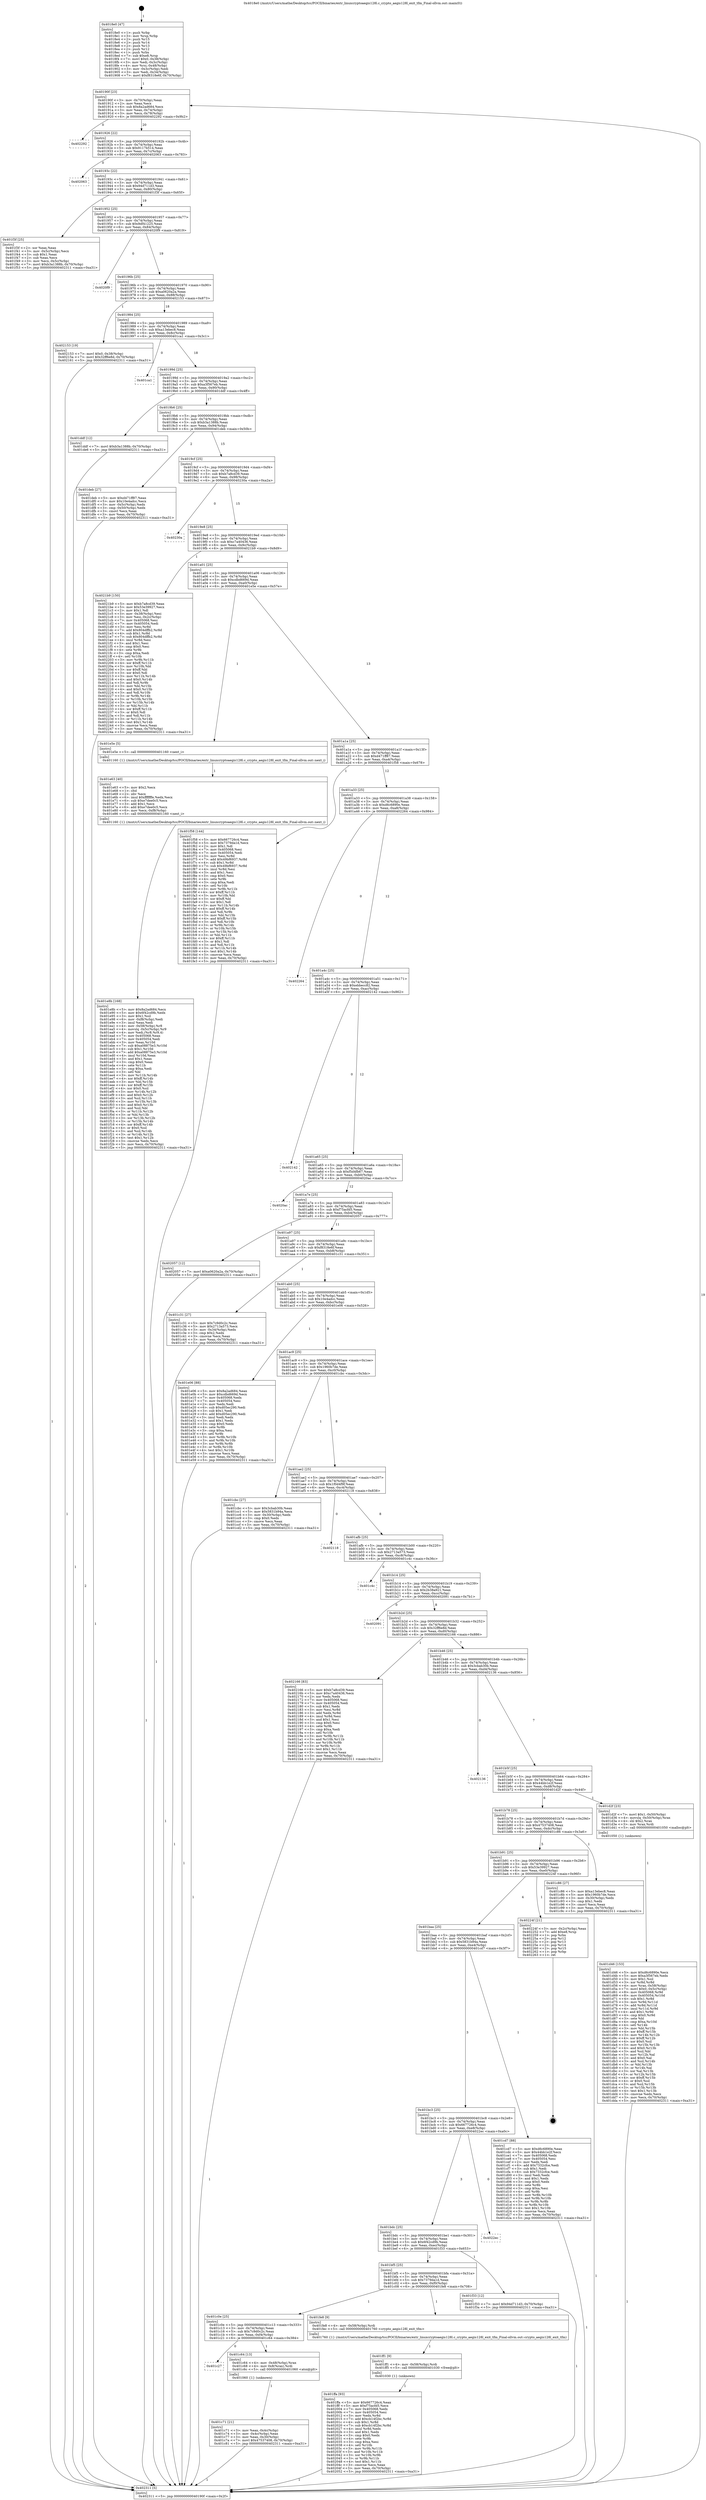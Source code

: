 digraph "0x4018e0" {
  label = "0x4018e0 (/mnt/c/Users/mathe/Desktop/tcc/POCII/binaries/extr_linuxcryptoaegis128l.c_crypto_aegis128l_exit_tfm_Final-ollvm.out::main(0))"
  labelloc = "t"
  node[shape=record]

  Entry [label="",width=0.3,height=0.3,shape=circle,fillcolor=black,style=filled]
  "0x40190f" [label="{
     0x40190f [23]\l
     | [instrs]\l
     &nbsp;&nbsp;0x40190f \<+3\>: mov -0x70(%rbp),%eax\l
     &nbsp;&nbsp;0x401912 \<+2\>: mov %eax,%ecx\l
     &nbsp;&nbsp;0x401914 \<+6\>: sub $0x8a2ad684,%ecx\l
     &nbsp;&nbsp;0x40191a \<+3\>: mov %eax,-0x74(%rbp)\l
     &nbsp;&nbsp;0x40191d \<+3\>: mov %ecx,-0x78(%rbp)\l
     &nbsp;&nbsp;0x401920 \<+6\>: je 0000000000402292 \<main+0x9b2\>\l
  }"]
  "0x402292" [label="{
     0x402292\l
  }", style=dashed]
  "0x401926" [label="{
     0x401926 [22]\l
     | [instrs]\l
     &nbsp;&nbsp;0x401926 \<+5\>: jmp 000000000040192b \<main+0x4b\>\l
     &nbsp;&nbsp;0x40192b \<+3\>: mov -0x74(%rbp),%eax\l
     &nbsp;&nbsp;0x40192e \<+5\>: sub $0x9117b514,%eax\l
     &nbsp;&nbsp;0x401933 \<+3\>: mov %eax,-0x7c(%rbp)\l
     &nbsp;&nbsp;0x401936 \<+6\>: je 0000000000402063 \<main+0x783\>\l
  }"]
  Exit [label="",width=0.3,height=0.3,shape=circle,fillcolor=black,style=filled,peripheries=2]
  "0x402063" [label="{
     0x402063\l
  }", style=dashed]
  "0x40193c" [label="{
     0x40193c [22]\l
     | [instrs]\l
     &nbsp;&nbsp;0x40193c \<+5\>: jmp 0000000000401941 \<main+0x61\>\l
     &nbsp;&nbsp;0x401941 \<+3\>: mov -0x74(%rbp),%eax\l
     &nbsp;&nbsp;0x401944 \<+5\>: sub $0x94d711d3,%eax\l
     &nbsp;&nbsp;0x401949 \<+3\>: mov %eax,-0x80(%rbp)\l
     &nbsp;&nbsp;0x40194c \<+6\>: je 0000000000401f3f \<main+0x65f\>\l
  }"]
  "0x401ffa" [label="{
     0x401ffa [93]\l
     | [instrs]\l
     &nbsp;&nbsp;0x401ffa \<+5\>: mov $0x667726c4,%eax\l
     &nbsp;&nbsp;0x401fff \<+5\>: mov $0xf75acfd5,%ecx\l
     &nbsp;&nbsp;0x402004 \<+7\>: mov 0x405068,%edx\l
     &nbsp;&nbsp;0x40200b \<+7\>: mov 0x405054,%esi\l
     &nbsp;&nbsp;0x402012 \<+3\>: mov %edx,%r8d\l
     &nbsp;&nbsp;0x402015 \<+7\>: add $0xcb14f2bc,%r8d\l
     &nbsp;&nbsp;0x40201c \<+4\>: sub $0x1,%r8d\l
     &nbsp;&nbsp;0x402020 \<+7\>: sub $0xcb14f2bc,%r8d\l
     &nbsp;&nbsp;0x402027 \<+4\>: imul %r8d,%edx\l
     &nbsp;&nbsp;0x40202b \<+3\>: and $0x1,%edx\l
     &nbsp;&nbsp;0x40202e \<+3\>: cmp $0x0,%edx\l
     &nbsp;&nbsp;0x402031 \<+4\>: sete %r9b\l
     &nbsp;&nbsp;0x402035 \<+3\>: cmp $0xa,%esi\l
     &nbsp;&nbsp;0x402038 \<+4\>: setl %r10b\l
     &nbsp;&nbsp;0x40203c \<+3\>: mov %r9b,%r11b\l
     &nbsp;&nbsp;0x40203f \<+3\>: and %r10b,%r11b\l
     &nbsp;&nbsp;0x402042 \<+3\>: xor %r10b,%r9b\l
     &nbsp;&nbsp;0x402045 \<+3\>: or %r9b,%r11b\l
     &nbsp;&nbsp;0x402048 \<+4\>: test $0x1,%r11b\l
     &nbsp;&nbsp;0x40204c \<+3\>: cmovne %ecx,%eax\l
     &nbsp;&nbsp;0x40204f \<+3\>: mov %eax,-0x70(%rbp)\l
     &nbsp;&nbsp;0x402052 \<+5\>: jmp 0000000000402311 \<main+0xa31\>\l
  }"]
  "0x401f3f" [label="{
     0x401f3f [25]\l
     | [instrs]\l
     &nbsp;&nbsp;0x401f3f \<+2\>: xor %eax,%eax\l
     &nbsp;&nbsp;0x401f41 \<+3\>: mov -0x5c(%rbp),%ecx\l
     &nbsp;&nbsp;0x401f44 \<+3\>: sub $0x1,%eax\l
     &nbsp;&nbsp;0x401f47 \<+2\>: sub %eax,%ecx\l
     &nbsp;&nbsp;0x401f49 \<+3\>: mov %ecx,-0x5c(%rbp)\l
     &nbsp;&nbsp;0x401f4c \<+7\>: movl $0xb3a1388b,-0x70(%rbp)\l
     &nbsp;&nbsp;0x401f53 \<+5\>: jmp 0000000000402311 \<main+0xa31\>\l
  }"]
  "0x401952" [label="{
     0x401952 [25]\l
     | [instrs]\l
     &nbsp;&nbsp;0x401952 \<+5\>: jmp 0000000000401957 \<main+0x77\>\l
     &nbsp;&nbsp;0x401957 \<+3\>: mov -0x74(%rbp),%eax\l
     &nbsp;&nbsp;0x40195a \<+5\>: sub $0x9df41225,%eax\l
     &nbsp;&nbsp;0x40195f \<+6\>: mov %eax,-0x84(%rbp)\l
     &nbsp;&nbsp;0x401965 \<+6\>: je 00000000004020f9 \<main+0x819\>\l
  }"]
  "0x401ff1" [label="{
     0x401ff1 [9]\l
     | [instrs]\l
     &nbsp;&nbsp;0x401ff1 \<+4\>: mov -0x58(%rbp),%rdi\l
     &nbsp;&nbsp;0x401ff5 \<+5\>: call 0000000000401030 \<free@plt\>\l
     | [calls]\l
     &nbsp;&nbsp;0x401030 \{1\} (unknown)\l
  }"]
  "0x4020f9" [label="{
     0x4020f9\l
  }", style=dashed]
  "0x40196b" [label="{
     0x40196b [25]\l
     | [instrs]\l
     &nbsp;&nbsp;0x40196b \<+5\>: jmp 0000000000401970 \<main+0x90\>\l
     &nbsp;&nbsp;0x401970 \<+3\>: mov -0x74(%rbp),%eax\l
     &nbsp;&nbsp;0x401973 \<+5\>: sub $0xa0620a2a,%eax\l
     &nbsp;&nbsp;0x401978 \<+6\>: mov %eax,-0x88(%rbp)\l
     &nbsp;&nbsp;0x40197e \<+6\>: je 0000000000402153 \<main+0x873\>\l
  }"]
  "0x401e8b" [label="{
     0x401e8b [168]\l
     | [instrs]\l
     &nbsp;&nbsp;0x401e8b \<+5\>: mov $0x8a2ad684,%ecx\l
     &nbsp;&nbsp;0x401e90 \<+5\>: mov $0x6f42cd9b,%edx\l
     &nbsp;&nbsp;0x401e95 \<+3\>: mov $0x1,%sil\l
     &nbsp;&nbsp;0x401e98 \<+6\>: mov -0xf8(%rbp),%edi\l
     &nbsp;&nbsp;0x401e9e \<+3\>: imul %eax,%edi\l
     &nbsp;&nbsp;0x401ea1 \<+4\>: mov -0x58(%rbp),%r8\l
     &nbsp;&nbsp;0x401ea5 \<+4\>: movslq -0x5c(%rbp),%r9\l
     &nbsp;&nbsp;0x401ea9 \<+4\>: mov %edi,(%r8,%r9,4)\l
     &nbsp;&nbsp;0x401ead \<+7\>: mov 0x405068,%eax\l
     &nbsp;&nbsp;0x401eb4 \<+7\>: mov 0x405054,%edi\l
     &nbsp;&nbsp;0x401ebb \<+3\>: mov %eax,%r10d\l
     &nbsp;&nbsp;0x401ebe \<+7\>: sub $0xa08875e3,%r10d\l
     &nbsp;&nbsp;0x401ec5 \<+4\>: sub $0x1,%r10d\l
     &nbsp;&nbsp;0x401ec9 \<+7\>: add $0xa08875e3,%r10d\l
     &nbsp;&nbsp;0x401ed0 \<+4\>: imul %r10d,%eax\l
     &nbsp;&nbsp;0x401ed4 \<+3\>: and $0x1,%eax\l
     &nbsp;&nbsp;0x401ed7 \<+3\>: cmp $0x0,%eax\l
     &nbsp;&nbsp;0x401eda \<+4\>: sete %r11b\l
     &nbsp;&nbsp;0x401ede \<+3\>: cmp $0xa,%edi\l
     &nbsp;&nbsp;0x401ee1 \<+3\>: setl %bl\l
     &nbsp;&nbsp;0x401ee4 \<+3\>: mov %r11b,%r14b\l
     &nbsp;&nbsp;0x401ee7 \<+4\>: xor $0xff,%r14b\l
     &nbsp;&nbsp;0x401eeb \<+3\>: mov %bl,%r15b\l
     &nbsp;&nbsp;0x401eee \<+4\>: xor $0xff,%r15b\l
     &nbsp;&nbsp;0x401ef2 \<+4\>: xor $0x0,%sil\l
     &nbsp;&nbsp;0x401ef6 \<+3\>: mov %r14b,%r12b\l
     &nbsp;&nbsp;0x401ef9 \<+4\>: and $0x0,%r12b\l
     &nbsp;&nbsp;0x401efd \<+3\>: and %sil,%r11b\l
     &nbsp;&nbsp;0x401f00 \<+3\>: mov %r15b,%r13b\l
     &nbsp;&nbsp;0x401f03 \<+4\>: and $0x0,%r13b\l
     &nbsp;&nbsp;0x401f07 \<+3\>: and %sil,%bl\l
     &nbsp;&nbsp;0x401f0a \<+3\>: or %r11b,%r12b\l
     &nbsp;&nbsp;0x401f0d \<+3\>: or %bl,%r13b\l
     &nbsp;&nbsp;0x401f10 \<+3\>: xor %r13b,%r12b\l
     &nbsp;&nbsp;0x401f13 \<+3\>: or %r15b,%r14b\l
     &nbsp;&nbsp;0x401f16 \<+4\>: xor $0xff,%r14b\l
     &nbsp;&nbsp;0x401f1a \<+4\>: or $0x0,%sil\l
     &nbsp;&nbsp;0x401f1e \<+3\>: and %sil,%r14b\l
     &nbsp;&nbsp;0x401f21 \<+3\>: or %r14b,%r12b\l
     &nbsp;&nbsp;0x401f24 \<+4\>: test $0x1,%r12b\l
     &nbsp;&nbsp;0x401f28 \<+3\>: cmovne %edx,%ecx\l
     &nbsp;&nbsp;0x401f2b \<+3\>: mov %ecx,-0x70(%rbp)\l
     &nbsp;&nbsp;0x401f2e \<+5\>: jmp 0000000000402311 \<main+0xa31\>\l
  }"]
  "0x402153" [label="{
     0x402153 [19]\l
     | [instrs]\l
     &nbsp;&nbsp;0x402153 \<+7\>: movl $0x0,-0x38(%rbp)\l
     &nbsp;&nbsp;0x40215a \<+7\>: movl $0x32ff6e8d,-0x70(%rbp)\l
     &nbsp;&nbsp;0x402161 \<+5\>: jmp 0000000000402311 \<main+0xa31\>\l
  }"]
  "0x401984" [label="{
     0x401984 [25]\l
     | [instrs]\l
     &nbsp;&nbsp;0x401984 \<+5\>: jmp 0000000000401989 \<main+0xa9\>\l
     &nbsp;&nbsp;0x401989 \<+3\>: mov -0x74(%rbp),%eax\l
     &nbsp;&nbsp;0x40198c \<+5\>: sub $0xa13ebec8,%eax\l
     &nbsp;&nbsp;0x401991 \<+6\>: mov %eax,-0x8c(%rbp)\l
     &nbsp;&nbsp;0x401997 \<+6\>: je 0000000000401ca1 \<main+0x3c1\>\l
  }"]
  "0x401e63" [label="{
     0x401e63 [40]\l
     | [instrs]\l
     &nbsp;&nbsp;0x401e63 \<+5\>: mov $0x2,%ecx\l
     &nbsp;&nbsp;0x401e68 \<+1\>: cltd\l
     &nbsp;&nbsp;0x401e69 \<+2\>: idiv %ecx\l
     &nbsp;&nbsp;0x401e6b \<+6\>: imul $0xfffffffe,%edx,%ecx\l
     &nbsp;&nbsp;0x401e71 \<+6\>: sub $0xe7dee0c5,%ecx\l
     &nbsp;&nbsp;0x401e77 \<+3\>: add $0x1,%ecx\l
     &nbsp;&nbsp;0x401e7a \<+6\>: add $0xe7dee0c5,%ecx\l
     &nbsp;&nbsp;0x401e80 \<+6\>: mov %ecx,-0xf8(%rbp)\l
     &nbsp;&nbsp;0x401e86 \<+5\>: call 0000000000401160 \<next_i\>\l
     | [calls]\l
     &nbsp;&nbsp;0x401160 \{1\} (/mnt/c/Users/mathe/Desktop/tcc/POCII/binaries/extr_linuxcryptoaegis128l.c_crypto_aegis128l_exit_tfm_Final-ollvm.out::next_i)\l
  }"]
  "0x401ca1" [label="{
     0x401ca1\l
  }", style=dashed]
  "0x40199d" [label="{
     0x40199d [25]\l
     | [instrs]\l
     &nbsp;&nbsp;0x40199d \<+5\>: jmp 00000000004019a2 \<main+0xc2\>\l
     &nbsp;&nbsp;0x4019a2 \<+3\>: mov -0x74(%rbp),%eax\l
     &nbsp;&nbsp;0x4019a5 \<+5\>: sub $0xa3f567eb,%eax\l
     &nbsp;&nbsp;0x4019aa \<+6\>: mov %eax,-0x90(%rbp)\l
     &nbsp;&nbsp;0x4019b0 \<+6\>: je 0000000000401ddf \<main+0x4ff\>\l
  }"]
  "0x401d46" [label="{
     0x401d46 [153]\l
     | [instrs]\l
     &nbsp;&nbsp;0x401d46 \<+5\>: mov $0xd6c6890e,%ecx\l
     &nbsp;&nbsp;0x401d4b \<+5\>: mov $0xa3f567eb,%edx\l
     &nbsp;&nbsp;0x401d50 \<+3\>: mov $0x1,%sil\l
     &nbsp;&nbsp;0x401d53 \<+3\>: xor %r8d,%r8d\l
     &nbsp;&nbsp;0x401d56 \<+4\>: mov %rax,-0x58(%rbp)\l
     &nbsp;&nbsp;0x401d5a \<+7\>: movl $0x0,-0x5c(%rbp)\l
     &nbsp;&nbsp;0x401d61 \<+8\>: mov 0x405068,%r9d\l
     &nbsp;&nbsp;0x401d69 \<+8\>: mov 0x405054,%r10d\l
     &nbsp;&nbsp;0x401d71 \<+4\>: sub $0x1,%r8d\l
     &nbsp;&nbsp;0x401d75 \<+3\>: mov %r9d,%r11d\l
     &nbsp;&nbsp;0x401d78 \<+3\>: add %r8d,%r11d\l
     &nbsp;&nbsp;0x401d7b \<+4\>: imul %r11d,%r9d\l
     &nbsp;&nbsp;0x401d7f \<+4\>: and $0x1,%r9d\l
     &nbsp;&nbsp;0x401d83 \<+4\>: cmp $0x0,%r9d\l
     &nbsp;&nbsp;0x401d87 \<+3\>: sete %bl\l
     &nbsp;&nbsp;0x401d8a \<+4\>: cmp $0xa,%r10d\l
     &nbsp;&nbsp;0x401d8e \<+4\>: setl %r14b\l
     &nbsp;&nbsp;0x401d92 \<+3\>: mov %bl,%r15b\l
     &nbsp;&nbsp;0x401d95 \<+4\>: xor $0xff,%r15b\l
     &nbsp;&nbsp;0x401d99 \<+3\>: mov %r14b,%r12b\l
     &nbsp;&nbsp;0x401d9c \<+4\>: xor $0xff,%r12b\l
     &nbsp;&nbsp;0x401da0 \<+4\>: xor $0x0,%sil\l
     &nbsp;&nbsp;0x401da4 \<+3\>: mov %r15b,%r13b\l
     &nbsp;&nbsp;0x401da7 \<+4\>: and $0x0,%r13b\l
     &nbsp;&nbsp;0x401dab \<+3\>: and %sil,%bl\l
     &nbsp;&nbsp;0x401dae \<+3\>: mov %r12b,%al\l
     &nbsp;&nbsp;0x401db1 \<+2\>: and $0x0,%al\l
     &nbsp;&nbsp;0x401db3 \<+3\>: and %sil,%r14b\l
     &nbsp;&nbsp;0x401db6 \<+3\>: or %bl,%r13b\l
     &nbsp;&nbsp;0x401db9 \<+3\>: or %r14b,%al\l
     &nbsp;&nbsp;0x401dbc \<+3\>: xor %al,%r13b\l
     &nbsp;&nbsp;0x401dbf \<+3\>: or %r12b,%r15b\l
     &nbsp;&nbsp;0x401dc2 \<+4\>: xor $0xff,%r15b\l
     &nbsp;&nbsp;0x401dc6 \<+4\>: or $0x0,%sil\l
     &nbsp;&nbsp;0x401dca \<+3\>: and %sil,%r15b\l
     &nbsp;&nbsp;0x401dcd \<+3\>: or %r15b,%r13b\l
     &nbsp;&nbsp;0x401dd0 \<+4\>: test $0x1,%r13b\l
     &nbsp;&nbsp;0x401dd4 \<+3\>: cmovne %edx,%ecx\l
     &nbsp;&nbsp;0x401dd7 \<+3\>: mov %ecx,-0x70(%rbp)\l
     &nbsp;&nbsp;0x401dda \<+5\>: jmp 0000000000402311 \<main+0xa31\>\l
  }"]
  "0x401ddf" [label="{
     0x401ddf [12]\l
     | [instrs]\l
     &nbsp;&nbsp;0x401ddf \<+7\>: movl $0xb3a1388b,-0x70(%rbp)\l
     &nbsp;&nbsp;0x401de6 \<+5\>: jmp 0000000000402311 \<main+0xa31\>\l
  }"]
  "0x4019b6" [label="{
     0x4019b6 [25]\l
     | [instrs]\l
     &nbsp;&nbsp;0x4019b6 \<+5\>: jmp 00000000004019bb \<main+0xdb\>\l
     &nbsp;&nbsp;0x4019bb \<+3\>: mov -0x74(%rbp),%eax\l
     &nbsp;&nbsp;0x4019be \<+5\>: sub $0xb3a1388b,%eax\l
     &nbsp;&nbsp;0x4019c3 \<+6\>: mov %eax,-0x94(%rbp)\l
     &nbsp;&nbsp;0x4019c9 \<+6\>: je 0000000000401deb \<main+0x50b\>\l
  }"]
  "0x401c71" [label="{
     0x401c71 [21]\l
     | [instrs]\l
     &nbsp;&nbsp;0x401c71 \<+3\>: mov %eax,-0x4c(%rbp)\l
     &nbsp;&nbsp;0x401c74 \<+3\>: mov -0x4c(%rbp),%eax\l
     &nbsp;&nbsp;0x401c77 \<+3\>: mov %eax,-0x30(%rbp)\l
     &nbsp;&nbsp;0x401c7a \<+7\>: movl $0x47537408,-0x70(%rbp)\l
     &nbsp;&nbsp;0x401c81 \<+5\>: jmp 0000000000402311 \<main+0xa31\>\l
  }"]
  "0x401deb" [label="{
     0x401deb [27]\l
     | [instrs]\l
     &nbsp;&nbsp;0x401deb \<+5\>: mov $0xd471ff87,%eax\l
     &nbsp;&nbsp;0x401df0 \<+5\>: mov $0x10e4adcc,%ecx\l
     &nbsp;&nbsp;0x401df5 \<+3\>: mov -0x5c(%rbp),%edx\l
     &nbsp;&nbsp;0x401df8 \<+3\>: cmp -0x50(%rbp),%edx\l
     &nbsp;&nbsp;0x401dfb \<+3\>: cmovl %ecx,%eax\l
     &nbsp;&nbsp;0x401dfe \<+3\>: mov %eax,-0x70(%rbp)\l
     &nbsp;&nbsp;0x401e01 \<+5\>: jmp 0000000000402311 \<main+0xa31\>\l
  }"]
  "0x4019cf" [label="{
     0x4019cf [25]\l
     | [instrs]\l
     &nbsp;&nbsp;0x4019cf \<+5\>: jmp 00000000004019d4 \<main+0xf4\>\l
     &nbsp;&nbsp;0x4019d4 \<+3\>: mov -0x74(%rbp),%eax\l
     &nbsp;&nbsp;0x4019d7 \<+5\>: sub $0xb7a8cd39,%eax\l
     &nbsp;&nbsp;0x4019dc \<+6\>: mov %eax,-0x98(%rbp)\l
     &nbsp;&nbsp;0x4019e2 \<+6\>: je 000000000040230a \<main+0xa2a\>\l
  }"]
  "0x401c27" [label="{
     0x401c27\l
  }", style=dashed]
  "0x40230a" [label="{
     0x40230a\l
  }", style=dashed]
  "0x4019e8" [label="{
     0x4019e8 [25]\l
     | [instrs]\l
     &nbsp;&nbsp;0x4019e8 \<+5\>: jmp 00000000004019ed \<main+0x10d\>\l
     &nbsp;&nbsp;0x4019ed \<+3\>: mov -0x74(%rbp),%eax\l
     &nbsp;&nbsp;0x4019f0 \<+5\>: sub $0xc7a40436,%eax\l
     &nbsp;&nbsp;0x4019f5 \<+6\>: mov %eax,-0x9c(%rbp)\l
     &nbsp;&nbsp;0x4019fb \<+6\>: je 00000000004021b9 \<main+0x8d9\>\l
  }"]
  "0x401c64" [label="{
     0x401c64 [13]\l
     | [instrs]\l
     &nbsp;&nbsp;0x401c64 \<+4\>: mov -0x48(%rbp),%rax\l
     &nbsp;&nbsp;0x401c68 \<+4\>: mov 0x8(%rax),%rdi\l
     &nbsp;&nbsp;0x401c6c \<+5\>: call 0000000000401060 \<atoi@plt\>\l
     | [calls]\l
     &nbsp;&nbsp;0x401060 \{1\} (unknown)\l
  }"]
  "0x4021b9" [label="{
     0x4021b9 [150]\l
     | [instrs]\l
     &nbsp;&nbsp;0x4021b9 \<+5\>: mov $0xb7a8cd39,%eax\l
     &nbsp;&nbsp;0x4021be \<+5\>: mov $0x53e39927,%ecx\l
     &nbsp;&nbsp;0x4021c3 \<+2\>: mov $0x1,%dl\l
     &nbsp;&nbsp;0x4021c5 \<+3\>: mov -0x38(%rbp),%esi\l
     &nbsp;&nbsp;0x4021c8 \<+3\>: mov %esi,-0x2c(%rbp)\l
     &nbsp;&nbsp;0x4021cb \<+7\>: mov 0x405068,%esi\l
     &nbsp;&nbsp;0x4021d2 \<+7\>: mov 0x405054,%edi\l
     &nbsp;&nbsp;0x4021d9 \<+3\>: mov %esi,%r8d\l
     &nbsp;&nbsp;0x4021dc \<+7\>: add $0x804dffb2,%r8d\l
     &nbsp;&nbsp;0x4021e3 \<+4\>: sub $0x1,%r8d\l
     &nbsp;&nbsp;0x4021e7 \<+7\>: sub $0x804dffb2,%r8d\l
     &nbsp;&nbsp;0x4021ee \<+4\>: imul %r8d,%esi\l
     &nbsp;&nbsp;0x4021f2 \<+3\>: and $0x1,%esi\l
     &nbsp;&nbsp;0x4021f5 \<+3\>: cmp $0x0,%esi\l
     &nbsp;&nbsp;0x4021f8 \<+4\>: sete %r9b\l
     &nbsp;&nbsp;0x4021fc \<+3\>: cmp $0xa,%edi\l
     &nbsp;&nbsp;0x4021ff \<+4\>: setl %r10b\l
     &nbsp;&nbsp;0x402203 \<+3\>: mov %r9b,%r11b\l
     &nbsp;&nbsp;0x402206 \<+4\>: xor $0xff,%r11b\l
     &nbsp;&nbsp;0x40220a \<+3\>: mov %r10b,%bl\l
     &nbsp;&nbsp;0x40220d \<+3\>: xor $0xff,%bl\l
     &nbsp;&nbsp;0x402210 \<+3\>: xor $0x0,%dl\l
     &nbsp;&nbsp;0x402213 \<+3\>: mov %r11b,%r14b\l
     &nbsp;&nbsp;0x402216 \<+4\>: and $0x0,%r14b\l
     &nbsp;&nbsp;0x40221a \<+3\>: and %dl,%r9b\l
     &nbsp;&nbsp;0x40221d \<+3\>: mov %bl,%r15b\l
     &nbsp;&nbsp;0x402220 \<+4\>: and $0x0,%r15b\l
     &nbsp;&nbsp;0x402224 \<+3\>: and %dl,%r10b\l
     &nbsp;&nbsp;0x402227 \<+3\>: or %r9b,%r14b\l
     &nbsp;&nbsp;0x40222a \<+3\>: or %r10b,%r15b\l
     &nbsp;&nbsp;0x40222d \<+3\>: xor %r15b,%r14b\l
     &nbsp;&nbsp;0x402230 \<+3\>: or %bl,%r11b\l
     &nbsp;&nbsp;0x402233 \<+4\>: xor $0xff,%r11b\l
     &nbsp;&nbsp;0x402237 \<+3\>: or $0x0,%dl\l
     &nbsp;&nbsp;0x40223a \<+3\>: and %dl,%r11b\l
     &nbsp;&nbsp;0x40223d \<+3\>: or %r11b,%r14b\l
     &nbsp;&nbsp;0x402240 \<+4\>: test $0x1,%r14b\l
     &nbsp;&nbsp;0x402244 \<+3\>: cmovne %ecx,%eax\l
     &nbsp;&nbsp;0x402247 \<+3\>: mov %eax,-0x70(%rbp)\l
     &nbsp;&nbsp;0x40224a \<+5\>: jmp 0000000000402311 \<main+0xa31\>\l
  }"]
  "0x401a01" [label="{
     0x401a01 [25]\l
     | [instrs]\l
     &nbsp;&nbsp;0x401a01 \<+5\>: jmp 0000000000401a06 \<main+0x126\>\l
     &nbsp;&nbsp;0x401a06 \<+3\>: mov -0x74(%rbp),%eax\l
     &nbsp;&nbsp;0x401a09 \<+5\>: sub $0xcdbd669d,%eax\l
     &nbsp;&nbsp;0x401a0e \<+6\>: mov %eax,-0xa0(%rbp)\l
     &nbsp;&nbsp;0x401a14 \<+6\>: je 0000000000401e5e \<main+0x57e\>\l
  }"]
  "0x401c0e" [label="{
     0x401c0e [25]\l
     | [instrs]\l
     &nbsp;&nbsp;0x401c0e \<+5\>: jmp 0000000000401c13 \<main+0x333\>\l
     &nbsp;&nbsp;0x401c13 \<+3\>: mov -0x74(%rbp),%eax\l
     &nbsp;&nbsp;0x401c16 \<+5\>: sub $0x7c9d0c2c,%eax\l
     &nbsp;&nbsp;0x401c1b \<+6\>: mov %eax,-0xf4(%rbp)\l
     &nbsp;&nbsp;0x401c21 \<+6\>: je 0000000000401c64 \<main+0x384\>\l
  }"]
  "0x401e5e" [label="{
     0x401e5e [5]\l
     | [instrs]\l
     &nbsp;&nbsp;0x401e5e \<+5\>: call 0000000000401160 \<next_i\>\l
     | [calls]\l
     &nbsp;&nbsp;0x401160 \{1\} (/mnt/c/Users/mathe/Desktop/tcc/POCII/binaries/extr_linuxcryptoaegis128l.c_crypto_aegis128l_exit_tfm_Final-ollvm.out::next_i)\l
  }"]
  "0x401a1a" [label="{
     0x401a1a [25]\l
     | [instrs]\l
     &nbsp;&nbsp;0x401a1a \<+5\>: jmp 0000000000401a1f \<main+0x13f\>\l
     &nbsp;&nbsp;0x401a1f \<+3\>: mov -0x74(%rbp),%eax\l
     &nbsp;&nbsp;0x401a22 \<+5\>: sub $0xd471ff87,%eax\l
     &nbsp;&nbsp;0x401a27 \<+6\>: mov %eax,-0xa4(%rbp)\l
     &nbsp;&nbsp;0x401a2d \<+6\>: je 0000000000401f58 \<main+0x678\>\l
  }"]
  "0x401fe8" [label="{
     0x401fe8 [9]\l
     | [instrs]\l
     &nbsp;&nbsp;0x401fe8 \<+4\>: mov -0x58(%rbp),%rdi\l
     &nbsp;&nbsp;0x401fec \<+5\>: call 0000000000401760 \<crypto_aegis128l_exit_tfm\>\l
     | [calls]\l
     &nbsp;&nbsp;0x401760 \{1\} (/mnt/c/Users/mathe/Desktop/tcc/POCII/binaries/extr_linuxcryptoaegis128l.c_crypto_aegis128l_exit_tfm_Final-ollvm.out::crypto_aegis128l_exit_tfm)\l
  }"]
  "0x401f58" [label="{
     0x401f58 [144]\l
     | [instrs]\l
     &nbsp;&nbsp;0x401f58 \<+5\>: mov $0x667726c4,%eax\l
     &nbsp;&nbsp;0x401f5d \<+5\>: mov $0x7379da1d,%ecx\l
     &nbsp;&nbsp;0x401f62 \<+2\>: mov $0x1,%dl\l
     &nbsp;&nbsp;0x401f64 \<+7\>: mov 0x405068,%esi\l
     &nbsp;&nbsp;0x401f6b \<+7\>: mov 0x405054,%edi\l
     &nbsp;&nbsp;0x401f72 \<+3\>: mov %esi,%r8d\l
     &nbsp;&nbsp;0x401f75 \<+7\>: add $0x49bf6937,%r8d\l
     &nbsp;&nbsp;0x401f7c \<+4\>: sub $0x1,%r8d\l
     &nbsp;&nbsp;0x401f80 \<+7\>: sub $0x49bf6937,%r8d\l
     &nbsp;&nbsp;0x401f87 \<+4\>: imul %r8d,%esi\l
     &nbsp;&nbsp;0x401f8b \<+3\>: and $0x1,%esi\l
     &nbsp;&nbsp;0x401f8e \<+3\>: cmp $0x0,%esi\l
     &nbsp;&nbsp;0x401f91 \<+4\>: sete %r9b\l
     &nbsp;&nbsp;0x401f95 \<+3\>: cmp $0xa,%edi\l
     &nbsp;&nbsp;0x401f98 \<+4\>: setl %r10b\l
     &nbsp;&nbsp;0x401f9c \<+3\>: mov %r9b,%r11b\l
     &nbsp;&nbsp;0x401f9f \<+4\>: xor $0xff,%r11b\l
     &nbsp;&nbsp;0x401fa3 \<+3\>: mov %r10b,%bl\l
     &nbsp;&nbsp;0x401fa6 \<+3\>: xor $0xff,%bl\l
     &nbsp;&nbsp;0x401fa9 \<+3\>: xor $0x1,%dl\l
     &nbsp;&nbsp;0x401fac \<+3\>: mov %r11b,%r14b\l
     &nbsp;&nbsp;0x401faf \<+4\>: and $0xff,%r14b\l
     &nbsp;&nbsp;0x401fb3 \<+3\>: and %dl,%r9b\l
     &nbsp;&nbsp;0x401fb6 \<+3\>: mov %bl,%r15b\l
     &nbsp;&nbsp;0x401fb9 \<+4\>: and $0xff,%r15b\l
     &nbsp;&nbsp;0x401fbd \<+3\>: and %dl,%r10b\l
     &nbsp;&nbsp;0x401fc0 \<+3\>: or %r9b,%r14b\l
     &nbsp;&nbsp;0x401fc3 \<+3\>: or %r10b,%r15b\l
     &nbsp;&nbsp;0x401fc6 \<+3\>: xor %r15b,%r14b\l
     &nbsp;&nbsp;0x401fc9 \<+3\>: or %bl,%r11b\l
     &nbsp;&nbsp;0x401fcc \<+4\>: xor $0xff,%r11b\l
     &nbsp;&nbsp;0x401fd0 \<+3\>: or $0x1,%dl\l
     &nbsp;&nbsp;0x401fd3 \<+3\>: and %dl,%r11b\l
     &nbsp;&nbsp;0x401fd6 \<+3\>: or %r11b,%r14b\l
     &nbsp;&nbsp;0x401fd9 \<+4\>: test $0x1,%r14b\l
     &nbsp;&nbsp;0x401fdd \<+3\>: cmovne %ecx,%eax\l
     &nbsp;&nbsp;0x401fe0 \<+3\>: mov %eax,-0x70(%rbp)\l
     &nbsp;&nbsp;0x401fe3 \<+5\>: jmp 0000000000402311 \<main+0xa31\>\l
  }"]
  "0x401a33" [label="{
     0x401a33 [25]\l
     | [instrs]\l
     &nbsp;&nbsp;0x401a33 \<+5\>: jmp 0000000000401a38 \<main+0x158\>\l
     &nbsp;&nbsp;0x401a38 \<+3\>: mov -0x74(%rbp),%eax\l
     &nbsp;&nbsp;0x401a3b \<+5\>: sub $0xd6c6890e,%eax\l
     &nbsp;&nbsp;0x401a40 \<+6\>: mov %eax,-0xa8(%rbp)\l
     &nbsp;&nbsp;0x401a46 \<+6\>: je 0000000000402264 \<main+0x984\>\l
  }"]
  "0x401bf5" [label="{
     0x401bf5 [25]\l
     | [instrs]\l
     &nbsp;&nbsp;0x401bf5 \<+5\>: jmp 0000000000401bfa \<main+0x31a\>\l
     &nbsp;&nbsp;0x401bfa \<+3\>: mov -0x74(%rbp),%eax\l
     &nbsp;&nbsp;0x401bfd \<+5\>: sub $0x7379da1d,%eax\l
     &nbsp;&nbsp;0x401c02 \<+6\>: mov %eax,-0xf0(%rbp)\l
     &nbsp;&nbsp;0x401c08 \<+6\>: je 0000000000401fe8 \<main+0x708\>\l
  }"]
  "0x402264" [label="{
     0x402264\l
  }", style=dashed]
  "0x401a4c" [label="{
     0x401a4c [25]\l
     | [instrs]\l
     &nbsp;&nbsp;0x401a4c \<+5\>: jmp 0000000000401a51 \<main+0x171\>\l
     &nbsp;&nbsp;0x401a51 \<+3\>: mov -0x74(%rbp),%eax\l
     &nbsp;&nbsp;0x401a54 \<+5\>: sub $0xebbecc82,%eax\l
     &nbsp;&nbsp;0x401a59 \<+6\>: mov %eax,-0xac(%rbp)\l
     &nbsp;&nbsp;0x401a5f \<+6\>: je 0000000000402142 \<main+0x862\>\l
  }"]
  "0x401f33" [label="{
     0x401f33 [12]\l
     | [instrs]\l
     &nbsp;&nbsp;0x401f33 \<+7\>: movl $0x94d711d3,-0x70(%rbp)\l
     &nbsp;&nbsp;0x401f3a \<+5\>: jmp 0000000000402311 \<main+0xa31\>\l
  }"]
  "0x402142" [label="{
     0x402142\l
  }", style=dashed]
  "0x401a65" [label="{
     0x401a65 [25]\l
     | [instrs]\l
     &nbsp;&nbsp;0x401a65 \<+5\>: jmp 0000000000401a6a \<main+0x18a\>\l
     &nbsp;&nbsp;0x401a6a \<+3\>: mov -0x74(%rbp),%eax\l
     &nbsp;&nbsp;0x401a6d \<+5\>: sub $0xf5d4fb67,%eax\l
     &nbsp;&nbsp;0x401a72 \<+6\>: mov %eax,-0xb0(%rbp)\l
     &nbsp;&nbsp;0x401a78 \<+6\>: je 00000000004020ac \<main+0x7cc\>\l
  }"]
  "0x401bdc" [label="{
     0x401bdc [25]\l
     | [instrs]\l
     &nbsp;&nbsp;0x401bdc \<+5\>: jmp 0000000000401be1 \<main+0x301\>\l
     &nbsp;&nbsp;0x401be1 \<+3\>: mov -0x74(%rbp),%eax\l
     &nbsp;&nbsp;0x401be4 \<+5\>: sub $0x6f42cd9b,%eax\l
     &nbsp;&nbsp;0x401be9 \<+6\>: mov %eax,-0xec(%rbp)\l
     &nbsp;&nbsp;0x401bef \<+6\>: je 0000000000401f33 \<main+0x653\>\l
  }"]
  "0x4020ac" [label="{
     0x4020ac\l
  }", style=dashed]
  "0x401a7e" [label="{
     0x401a7e [25]\l
     | [instrs]\l
     &nbsp;&nbsp;0x401a7e \<+5\>: jmp 0000000000401a83 \<main+0x1a3\>\l
     &nbsp;&nbsp;0x401a83 \<+3\>: mov -0x74(%rbp),%eax\l
     &nbsp;&nbsp;0x401a86 \<+5\>: sub $0xf75acfd5,%eax\l
     &nbsp;&nbsp;0x401a8b \<+6\>: mov %eax,-0xb4(%rbp)\l
     &nbsp;&nbsp;0x401a91 \<+6\>: je 0000000000402057 \<main+0x777\>\l
  }"]
  "0x4022ec" [label="{
     0x4022ec\l
  }", style=dashed]
  "0x402057" [label="{
     0x402057 [12]\l
     | [instrs]\l
     &nbsp;&nbsp;0x402057 \<+7\>: movl $0xa0620a2a,-0x70(%rbp)\l
     &nbsp;&nbsp;0x40205e \<+5\>: jmp 0000000000402311 \<main+0xa31\>\l
  }"]
  "0x401a97" [label="{
     0x401a97 [25]\l
     | [instrs]\l
     &nbsp;&nbsp;0x401a97 \<+5\>: jmp 0000000000401a9c \<main+0x1bc\>\l
     &nbsp;&nbsp;0x401a9c \<+3\>: mov -0x74(%rbp),%eax\l
     &nbsp;&nbsp;0x401a9f \<+5\>: sub $0xf8318e6f,%eax\l
     &nbsp;&nbsp;0x401aa4 \<+6\>: mov %eax,-0xb8(%rbp)\l
     &nbsp;&nbsp;0x401aaa \<+6\>: je 0000000000401c31 \<main+0x351\>\l
  }"]
  "0x401bc3" [label="{
     0x401bc3 [25]\l
     | [instrs]\l
     &nbsp;&nbsp;0x401bc3 \<+5\>: jmp 0000000000401bc8 \<main+0x2e8\>\l
     &nbsp;&nbsp;0x401bc8 \<+3\>: mov -0x74(%rbp),%eax\l
     &nbsp;&nbsp;0x401bcb \<+5\>: sub $0x667726c4,%eax\l
     &nbsp;&nbsp;0x401bd0 \<+6\>: mov %eax,-0xe8(%rbp)\l
     &nbsp;&nbsp;0x401bd6 \<+6\>: je 00000000004022ec \<main+0xa0c\>\l
  }"]
  "0x401c31" [label="{
     0x401c31 [27]\l
     | [instrs]\l
     &nbsp;&nbsp;0x401c31 \<+5\>: mov $0x7c9d0c2c,%eax\l
     &nbsp;&nbsp;0x401c36 \<+5\>: mov $0x2713a573,%ecx\l
     &nbsp;&nbsp;0x401c3b \<+3\>: mov -0x34(%rbp),%edx\l
     &nbsp;&nbsp;0x401c3e \<+3\>: cmp $0x2,%edx\l
     &nbsp;&nbsp;0x401c41 \<+3\>: cmovne %ecx,%eax\l
     &nbsp;&nbsp;0x401c44 \<+3\>: mov %eax,-0x70(%rbp)\l
     &nbsp;&nbsp;0x401c47 \<+5\>: jmp 0000000000402311 \<main+0xa31\>\l
  }"]
  "0x401ab0" [label="{
     0x401ab0 [25]\l
     | [instrs]\l
     &nbsp;&nbsp;0x401ab0 \<+5\>: jmp 0000000000401ab5 \<main+0x1d5\>\l
     &nbsp;&nbsp;0x401ab5 \<+3\>: mov -0x74(%rbp),%eax\l
     &nbsp;&nbsp;0x401ab8 \<+5\>: sub $0x10e4adcc,%eax\l
     &nbsp;&nbsp;0x401abd \<+6\>: mov %eax,-0xbc(%rbp)\l
     &nbsp;&nbsp;0x401ac3 \<+6\>: je 0000000000401e06 \<main+0x526\>\l
  }"]
  "0x402311" [label="{
     0x402311 [5]\l
     | [instrs]\l
     &nbsp;&nbsp;0x402311 \<+5\>: jmp 000000000040190f \<main+0x2f\>\l
  }"]
  "0x4018e0" [label="{
     0x4018e0 [47]\l
     | [instrs]\l
     &nbsp;&nbsp;0x4018e0 \<+1\>: push %rbp\l
     &nbsp;&nbsp;0x4018e1 \<+3\>: mov %rsp,%rbp\l
     &nbsp;&nbsp;0x4018e4 \<+2\>: push %r15\l
     &nbsp;&nbsp;0x4018e6 \<+2\>: push %r14\l
     &nbsp;&nbsp;0x4018e8 \<+2\>: push %r13\l
     &nbsp;&nbsp;0x4018ea \<+2\>: push %r12\l
     &nbsp;&nbsp;0x4018ec \<+1\>: push %rbx\l
     &nbsp;&nbsp;0x4018ed \<+7\>: sub $0xe8,%rsp\l
     &nbsp;&nbsp;0x4018f4 \<+7\>: movl $0x0,-0x38(%rbp)\l
     &nbsp;&nbsp;0x4018fb \<+3\>: mov %edi,-0x3c(%rbp)\l
     &nbsp;&nbsp;0x4018fe \<+4\>: mov %rsi,-0x48(%rbp)\l
     &nbsp;&nbsp;0x401902 \<+3\>: mov -0x3c(%rbp),%edi\l
     &nbsp;&nbsp;0x401905 \<+3\>: mov %edi,-0x34(%rbp)\l
     &nbsp;&nbsp;0x401908 \<+7\>: movl $0xf8318e6f,-0x70(%rbp)\l
  }"]
  "0x401cd7" [label="{
     0x401cd7 [88]\l
     | [instrs]\l
     &nbsp;&nbsp;0x401cd7 \<+5\>: mov $0xd6c6890e,%eax\l
     &nbsp;&nbsp;0x401cdc \<+5\>: mov $0x44bb1e2f,%ecx\l
     &nbsp;&nbsp;0x401ce1 \<+7\>: mov 0x405068,%edx\l
     &nbsp;&nbsp;0x401ce8 \<+7\>: mov 0x405054,%esi\l
     &nbsp;&nbsp;0x401cef \<+2\>: mov %edx,%edi\l
     &nbsp;&nbsp;0x401cf1 \<+6\>: add $0x7332cfce,%edi\l
     &nbsp;&nbsp;0x401cf7 \<+3\>: sub $0x1,%edi\l
     &nbsp;&nbsp;0x401cfa \<+6\>: sub $0x7332cfce,%edi\l
     &nbsp;&nbsp;0x401d00 \<+3\>: imul %edi,%edx\l
     &nbsp;&nbsp;0x401d03 \<+3\>: and $0x1,%edx\l
     &nbsp;&nbsp;0x401d06 \<+3\>: cmp $0x0,%edx\l
     &nbsp;&nbsp;0x401d09 \<+4\>: sete %r8b\l
     &nbsp;&nbsp;0x401d0d \<+3\>: cmp $0xa,%esi\l
     &nbsp;&nbsp;0x401d10 \<+4\>: setl %r9b\l
     &nbsp;&nbsp;0x401d14 \<+3\>: mov %r8b,%r10b\l
     &nbsp;&nbsp;0x401d17 \<+3\>: and %r9b,%r10b\l
     &nbsp;&nbsp;0x401d1a \<+3\>: xor %r9b,%r8b\l
     &nbsp;&nbsp;0x401d1d \<+3\>: or %r8b,%r10b\l
     &nbsp;&nbsp;0x401d20 \<+4\>: test $0x1,%r10b\l
     &nbsp;&nbsp;0x401d24 \<+3\>: cmovne %ecx,%eax\l
     &nbsp;&nbsp;0x401d27 \<+3\>: mov %eax,-0x70(%rbp)\l
     &nbsp;&nbsp;0x401d2a \<+5\>: jmp 0000000000402311 \<main+0xa31\>\l
  }"]
  "0x401e06" [label="{
     0x401e06 [88]\l
     | [instrs]\l
     &nbsp;&nbsp;0x401e06 \<+5\>: mov $0x8a2ad684,%eax\l
     &nbsp;&nbsp;0x401e0b \<+5\>: mov $0xcdbd669d,%ecx\l
     &nbsp;&nbsp;0x401e10 \<+7\>: mov 0x405068,%edx\l
     &nbsp;&nbsp;0x401e17 \<+7\>: mov 0x405054,%esi\l
     &nbsp;&nbsp;0x401e1e \<+2\>: mov %edx,%edi\l
     &nbsp;&nbsp;0x401e20 \<+6\>: sub $0xd05ec290,%edi\l
     &nbsp;&nbsp;0x401e26 \<+3\>: sub $0x1,%edi\l
     &nbsp;&nbsp;0x401e29 \<+6\>: add $0xd05ec290,%edi\l
     &nbsp;&nbsp;0x401e2f \<+3\>: imul %edi,%edx\l
     &nbsp;&nbsp;0x401e32 \<+3\>: and $0x1,%edx\l
     &nbsp;&nbsp;0x401e35 \<+3\>: cmp $0x0,%edx\l
     &nbsp;&nbsp;0x401e38 \<+4\>: sete %r8b\l
     &nbsp;&nbsp;0x401e3c \<+3\>: cmp $0xa,%esi\l
     &nbsp;&nbsp;0x401e3f \<+4\>: setl %r9b\l
     &nbsp;&nbsp;0x401e43 \<+3\>: mov %r8b,%r10b\l
     &nbsp;&nbsp;0x401e46 \<+3\>: and %r9b,%r10b\l
     &nbsp;&nbsp;0x401e49 \<+3\>: xor %r9b,%r8b\l
     &nbsp;&nbsp;0x401e4c \<+3\>: or %r8b,%r10b\l
     &nbsp;&nbsp;0x401e4f \<+4\>: test $0x1,%r10b\l
     &nbsp;&nbsp;0x401e53 \<+3\>: cmovne %ecx,%eax\l
     &nbsp;&nbsp;0x401e56 \<+3\>: mov %eax,-0x70(%rbp)\l
     &nbsp;&nbsp;0x401e59 \<+5\>: jmp 0000000000402311 \<main+0xa31\>\l
  }"]
  "0x401ac9" [label="{
     0x401ac9 [25]\l
     | [instrs]\l
     &nbsp;&nbsp;0x401ac9 \<+5\>: jmp 0000000000401ace \<main+0x1ee\>\l
     &nbsp;&nbsp;0x401ace \<+3\>: mov -0x74(%rbp),%eax\l
     &nbsp;&nbsp;0x401ad1 \<+5\>: sub $0x1960b7de,%eax\l
     &nbsp;&nbsp;0x401ad6 \<+6\>: mov %eax,-0xc0(%rbp)\l
     &nbsp;&nbsp;0x401adc \<+6\>: je 0000000000401cbc \<main+0x3dc\>\l
  }"]
  "0x401baa" [label="{
     0x401baa [25]\l
     | [instrs]\l
     &nbsp;&nbsp;0x401baa \<+5\>: jmp 0000000000401baf \<main+0x2cf\>\l
     &nbsp;&nbsp;0x401baf \<+3\>: mov -0x74(%rbp),%eax\l
     &nbsp;&nbsp;0x401bb2 \<+5\>: sub $0x5831b94a,%eax\l
     &nbsp;&nbsp;0x401bb7 \<+6\>: mov %eax,-0xe4(%rbp)\l
     &nbsp;&nbsp;0x401bbd \<+6\>: je 0000000000401cd7 \<main+0x3f7\>\l
  }"]
  "0x401cbc" [label="{
     0x401cbc [27]\l
     | [instrs]\l
     &nbsp;&nbsp;0x401cbc \<+5\>: mov $0x3cbab30b,%eax\l
     &nbsp;&nbsp;0x401cc1 \<+5\>: mov $0x5831b94a,%ecx\l
     &nbsp;&nbsp;0x401cc6 \<+3\>: mov -0x30(%rbp),%edx\l
     &nbsp;&nbsp;0x401cc9 \<+3\>: cmp $0x0,%edx\l
     &nbsp;&nbsp;0x401ccc \<+3\>: cmove %ecx,%eax\l
     &nbsp;&nbsp;0x401ccf \<+3\>: mov %eax,-0x70(%rbp)\l
     &nbsp;&nbsp;0x401cd2 \<+5\>: jmp 0000000000402311 \<main+0xa31\>\l
  }"]
  "0x401ae2" [label="{
     0x401ae2 [25]\l
     | [instrs]\l
     &nbsp;&nbsp;0x401ae2 \<+5\>: jmp 0000000000401ae7 \<main+0x207\>\l
     &nbsp;&nbsp;0x401ae7 \<+3\>: mov -0x74(%rbp),%eax\l
     &nbsp;&nbsp;0x401aea \<+5\>: sub $0x1f0d4f9f,%eax\l
     &nbsp;&nbsp;0x401aef \<+6\>: mov %eax,-0xc4(%rbp)\l
     &nbsp;&nbsp;0x401af5 \<+6\>: je 0000000000402118 \<main+0x838\>\l
  }"]
  "0x40224f" [label="{
     0x40224f [21]\l
     | [instrs]\l
     &nbsp;&nbsp;0x40224f \<+3\>: mov -0x2c(%rbp),%eax\l
     &nbsp;&nbsp;0x402252 \<+7\>: add $0xe8,%rsp\l
     &nbsp;&nbsp;0x402259 \<+1\>: pop %rbx\l
     &nbsp;&nbsp;0x40225a \<+2\>: pop %r12\l
     &nbsp;&nbsp;0x40225c \<+2\>: pop %r13\l
     &nbsp;&nbsp;0x40225e \<+2\>: pop %r14\l
     &nbsp;&nbsp;0x402260 \<+2\>: pop %r15\l
     &nbsp;&nbsp;0x402262 \<+1\>: pop %rbp\l
     &nbsp;&nbsp;0x402263 \<+1\>: ret\l
  }"]
  "0x402118" [label="{
     0x402118\l
  }", style=dashed]
  "0x401afb" [label="{
     0x401afb [25]\l
     | [instrs]\l
     &nbsp;&nbsp;0x401afb \<+5\>: jmp 0000000000401b00 \<main+0x220\>\l
     &nbsp;&nbsp;0x401b00 \<+3\>: mov -0x74(%rbp),%eax\l
     &nbsp;&nbsp;0x401b03 \<+5\>: sub $0x2713a573,%eax\l
     &nbsp;&nbsp;0x401b08 \<+6\>: mov %eax,-0xc8(%rbp)\l
     &nbsp;&nbsp;0x401b0e \<+6\>: je 0000000000401c4c \<main+0x36c\>\l
  }"]
  "0x401b91" [label="{
     0x401b91 [25]\l
     | [instrs]\l
     &nbsp;&nbsp;0x401b91 \<+5\>: jmp 0000000000401b96 \<main+0x2b6\>\l
     &nbsp;&nbsp;0x401b96 \<+3\>: mov -0x74(%rbp),%eax\l
     &nbsp;&nbsp;0x401b99 \<+5\>: sub $0x53e39927,%eax\l
     &nbsp;&nbsp;0x401b9e \<+6\>: mov %eax,-0xe0(%rbp)\l
     &nbsp;&nbsp;0x401ba4 \<+6\>: je 000000000040224f \<main+0x96f\>\l
  }"]
  "0x401c4c" [label="{
     0x401c4c\l
  }", style=dashed]
  "0x401b14" [label="{
     0x401b14 [25]\l
     | [instrs]\l
     &nbsp;&nbsp;0x401b14 \<+5\>: jmp 0000000000401b19 \<main+0x239\>\l
     &nbsp;&nbsp;0x401b19 \<+3\>: mov -0x74(%rbp),%eax\l
     &nbsp;&nbsp;0x401b1c \<+5\>: sub $0x2b38a921,%eax\l
     &nbsp;&nbsp;0x401b21 \<+6\>: mov %eax,-0xcc(%rbp)\l
     &nbsp;&nbsp;0x401b27 \<+6\>: je 0000000000402091 \<main+0x7b1\>\l
  }"]
  "0x401c86" [label="{
     0x401c86 [27]\l
     | [instrs]\l
     &nbsp;&nbsp;0x401c86 \<+5\>: mov $0xa13ebec8,%eax\l
     &nbsp;&nbsp;0x401c8b \<+5\>: mov $0x1960b7de,%ecx\l
     &nbsp;&nbsp;0x401c90 \<+3\>: mov -0x30(%rbp),%edx\l
     &nbsp;&nbsp;0x401c93 \<+3\>: cmp $0x1,%edx\l
     &nbsp;&nbsp;0x401c96 \<+3\>: cmovl %ecx,%eax\l
     &nbsp;&nbsp;0x401c99 \<+3\>: mov %eax,-0x70(%rbp)\l
     &nbsp;&nbsp;0x401c9c \<+5\>: jmp 0000000000402311 \<main+0xa31\>\l
  }"]
  "0x402091" [label="{
     0x402091\l
  }", style=dashed]
  "0x401b2d" [label="{
     0x401b2d [25]\l
     | [instrs]\l
     &nbsp;&nbsp;0x401b2d \<+5\>: jmp 0000000000401b32 \<main+0x252\>\l
     &nbsp;&nbsp;0x401b32 \<+3\>: mov -0x74(%rbp),%eax\l
     &nbsp;&nbsp;0x401b35 \<+5\>: sub $0x32ff6e8d,%eax\l
     &nbsp;&nbsp;0x401b3a \<+6\>: mov %eax,-0xd0(%rbp)\l
     &nbsp;&nbsp;0x401b40 \<+6\>: je 0000000000402166 \<main+0x886\>\l
  }"]
  "0x401b78" [label="{
     0x401b78 [25]\l
     | [instrs]\l
     &nbsp;&nbsp;0x401b78 \<+5\>: jmp 0000000000401b7d \<main+0x29d\>\l
     &nbsp;&nbsp;0x401b7d \<+3\>: mov -0x74(%rbp),%eax\l
     &nbsp;&nbsp;0x401b80 \<+5\>: sub $0x47537408,%eax\l
     &nbsp;&nbsp;0x401b85 \<+6\>: mov %eax,-0xdc(%rbp)\l
     &nbsp;&nbsp;0x401b8b \<+6\>: je 0000000000401c86 \<main+0x3a6\>\l
  }"]
  "0x402166" [label="{
     0x402166 [83]\l
     | [instrs]\l
     &nbsp;&nbsp;0x402166 \<+5\>: mov $0xb7a8cd39,%eax\l
     &nbsp;&nbsp;0x40216b \<+5\>: mov $0xc7a40436,%ecx\l
     &nbsp;&nbsp;0x402170 \<+2\>: xor %edx,%edx\l
     &nbsp;&nbsp;0x402172 \<+7\>: mov 0x405068,%esi\l
     &nbsp;&nbsp;0x402179 \<+7\>: mov 0x405054,%edi\l
     &nbsp;&nbsp;0x402180 \<+3\>: sub $0x1,%edx\l
     &nbsp;&nbsp;0x402183 \<+3\>: mov %esi,%r8d\l
     &nbsp;&nbsp;0x402186 \<+3\>: add %edx,%r8d\l
     &nbsp;&nbsp;0x402189 \<+4\>: imul %r8d,%esi\l
     &nbsp;&nbsp;0x40218d \<+3\>: and $0x1,%esi\l
     &nbsp;&nbsp;0x402190 \<+3\>: cmp $0x0,%esi\l
     &nbsp;&nbsp;0x402193 \<+4\>: sete %r9b\l
     &nbsp;&nbsp;0x402197 \<+3\>: cmp $0xa,%edi\l
     &nbsp;&nbsp;0x40219a \<+4\>: setl %r10b\l
     &nbsp;&nbsp;0x40219e \<+3\>: mov %r9b,%r11b\l
     &nbsp;&nbsp;0x4021a1 \<+3\>: and %r10b,%r11b\l
     &nbsp;&nbsp;0x4021a4 \<+3\>: xor %r10b,%r9b\l
     &nbsp;&nbsp;0x4021a7 \<+3\>: or %r9b,%r11b\l
     &nbsp;&nbsp;0x4021aa \<+4\>: test $0x1,%r11b\l
     &nbsp;&nbsp;0x4021ae \<+3\>: cmovne %ecx,%eax\l
     &nbsp;&nbsp;0x4021b1 \<+3\>: mov %eax,-0x70(%rbp)\l
     &nbsp;&nbsp;0x4021b4 \<+5\>: jmp 0000000000402311 \<main+0xa31\>\l
  }"]
  "0x401b46" [label="{
     0x401b46 [25]\l
     | [instrs]\l
     &nbsp;&nbsp;0x401b46 \<+5\>: jmp 0000000000401b4b \<main+0x26b\>\l
     &nbsp;&nbsp;0x401b4b \<+3\>: mov -0x74(%rbp),%eax\l
     &nbsp;&nbsp;0x401b4e \<+5\>: sub $0x3cbab30b,%eax\l
     &nbsp;&nbsp;0x401b53 \<+6\>: mov %eax,-0xd4(%rbp)\l
     &nbsp;&nbsp;0x401b59 \<+6\>: je 0000000000402136 \<main+0x856\>\l
  }"]
  "0x401d2f" [label="{
     0x401d2f [23]\l
     | [instrs]\l
     &nbsp;&nbsp;0x401d2f \<+7\>: movl $0x1,-0x50(%rbp)\l
     &nbsp;&nbsp;0x401d36 \<+4\>: movslq -0x50(%rbp),%rax\l
     &nbsp;&nbsp;0x401d3a \<+4\>: shl $0x2,%rax\l
     &nbsp;&nbsp;0x401d3e \<+3\>: mov %rax,%rdi\l
     &nbsp;&nbsp;0x401d41 \<+5\>: call 0000000000401050 \<malloc@plt\>\l
     | [calls]\l
     &nbsp;&nbsp;0x401050 \{1\} (unknown)\l
  }"]
  "0x402136" [label="{
     0x402136\l
  }", style=dashed]
  "0x401b5f" [label="{
     0x401b5f [25]\l
     | [instrs]\l
     &nbsp;&nbsp;0x401b5f \<+5\>: jmp 0000000000401b64 \<main+0x284\>\l
     &nbsp;&nbsp;0x401b64 \<+3\>: mov -0x74(%rbp),%eax\l
     &nbsp;&nbsp;0x401b67 \<+5\>: sub $0x44bb1e2f,%eax\l
     &nbsp;&nbsp;0x401b6c \<+6\>: mov %eax,-0xd8(%rbp)\l
     &nbsp;&nbsp;0x401b72 \<+6\>: je 0000000000401d2f \<main+0x44f\>\l
  }"]
  Entry -> "0x4018e0" [label=" 1"]
  "0x40190f" -> "0x402292" [label=" 0"]
  "0x40190f" -> "0x401926" [label=" 20"]
  "0x40224f" -> Exit [label=" 1"]
  "0x401926" -> "0x402063" [label=" 0"]
  "0x401926" -> "0x40193c" [label=" 20"]
  "0x4021b9" -> "0x402311" [label=" 1"]
  "0x40193c" -> "0x401f3f" [label=" 1"]
  "0x40193c" -> "0x401952" [label=" 19"]
  "0x402166" -> "0x402311" [label=" 1"]
  "0x401952" -> "0x4020f9" [label=" 0"]
  "0x401952" -> "0x40196b" [label=" 19"]
  "0x402153" -> "0x402311" [label=" 1"]
  "0x40196b" -> "0x402153" [label=" 1"]
  "0x40196b" -> "0x401984" [label=" 18"]
  "0x402057" -> "0x402311" [label=" 1"]
  "0x401984" -> "0x401ca1" [label=" 0"]
  "0x401984" -> "0x40199d" [label=" 18"]
  "0x401ffa" -> "0x402311" [label=" 1"]
  "0x40199d" -> "0x401ddf" [label=" 1"]
  "0x40199d" -> "0x4019b6" [label=" 17"]
  "0x401ff1" -> "0x401ffa" [label=" 1"]
  "0x4019b6" -> "0x401deb" [label=" 2"]
  "0x4019b6" -> "0x4019cf" [label=" 15"]
  "0x401fe8" -> "0x401ff1" [label=" 1"]
  "0x4019cf" -> "0x40230a" [label=" 0"]
  "0x4019cf" -> "0x4019e8" [label=" 15"]
  "0x401f58" -> "0x402311" [label=" 1"]
  "0x4019e8" -> "0x4021b9" [label=" 1"]
  "0x4019e8" -> "0x401a01" [label=" 14"]
  "0x401f3f" -> "0x402311" [label=" 1"]
  "0x401a01" -> "0x401e5e" [label=" 1"]
  "0x401a01" -> "0x401a1a" [label=" 13"]
  "0x401e8b" -> "0x402311" [label=" 1"]
  "0x401a1a" -> "0x401f58" [label=" 1"]
  "0x401a1a" -> "0x401a33" [label=" 12"]
  "0x401e63" -> "0x401e8b" [label=" 1"]
  "0x401a33" -> "0x402264" [label=" 0"]
  "0x401a33" -> "0x401a4c" [label=" 12"]
  "0x401e06" -> "0x402311" [label=" 1"]
  "0x401a4c" -> "0x402142" [label=" 0"]
  "0x401a4c" -> "0x401a65" [label=" 12"]
  "0x401deb" -> "0x402311" [label=" 2"]
  "0x401a65" -> "0x4020ac" [label=" 0"]
  "0x401a65" -> "0x401a7e" [label=" 12"]
  "0x401d46" -> "0x402311" [label=" 1"]
  "0x401a7e" -> "0x402057" [label=" 1"]
  "0x401a7e" -> "0x401a97" [label=" 11"]
  "0x401d2f" -> "0x401d46" [label=" 1"]
  "0x401a97" -> "0x401c31" [label=" 1"]
  "0x401a97" -> "0x401ab0" [label=" 10"]
  "0x401c31" -> "0x402311" [label=" 1"]
  "0x4018e0" -> "0x40190f" [label=" 1"]
  "0x402311" -> "0x40190f" [label=" 19"]
  "0x401cbc" -> "0x402311" [label=" 1"]
  "0x401ab0" -> "0x401e06" [label=" 1"]
  "0x401ab0" -> "0x401ac9" [label=" 9"]
  "0x401c86" -> "0x402311" [label=" 1"]
  "0x401ac9" -> "0x401cbc" [label=" 1"]
  "0x401ac9" -> "0x401ae2" [label=" 8"]
  "0x401c64" -> "0x401c71" [label=" 1"]
  "0x401ae2" -> "0x402118" [label=" 0"]
  "0x401ae2" -> "0x401afb" [label=" 8"]
  "0x401c0e" -> "0x401c27" [label=" 0"]
  "0x401afb" -> "0x401c4c" [label=" 0"]
  "0x401afb" -> "0x401b14" [label=" 8"]
  "0x401f33" -> "0x402311" [label=" 1"]
  "0x401b14" -> "0x402091" [label=" 0"]
  "0x401b14" -> "0x401b2d" [label=" 8"]
  "0x401bf5" -> "0x401c0e" [label=" 1"]
  "0x401b2d" -> "0x402166" [label=" 1"]
  "0x401b2d" -> "0x401b46" [label=" 7"]
  "0x401e5e" -> "0x401e63" [label=" 1"]
  "0x401b46" -> "0x402136" [label=" 0"]
  "0x401b46" -> "0x401b5f" [label=" 7"]
  "0x401bdc" -> "0x401bf5" [label=" 2"]
  "0x401b5f" -> "0x401d2f" [label=" 1"]
  "0x401b5f" -> "0x401b78" [label=" 6"]
  "0x401bf5" -> "0x401fe8" [label=" 1"]
  "0x401b78" -> "0x401c86" [label=" 1"]
  "0x401b78" -> "0x401b91" [label=" 5"]
  "0x401c0e" -> "0x401c64" [label=" 1"]
  "0x401b91" -> "0x40224f" [label=" 1"]
  "0x401b91" -> "0x401baa" [label=" 4"]
  "0x401c71" -> "0x402311" [label=" 1"]
  "0x401baa" -> "0x401cd7" [label=" 1"]
  "0x401baa" -> "0x401bc3" [label=" 3"]
  "0x401cd7" -> "0x402311" [label=" 1"]
  "0x401bc3" -> "0x4022ec" [label=" 0"]
  "0x401bc3" -> "0x401bdc" [label=" 3"]
  "0x401ddf" -> "0x402311" [label=" 1"]
  "0x401bdc" -> "0x401f33" [label=" 1"]
}
